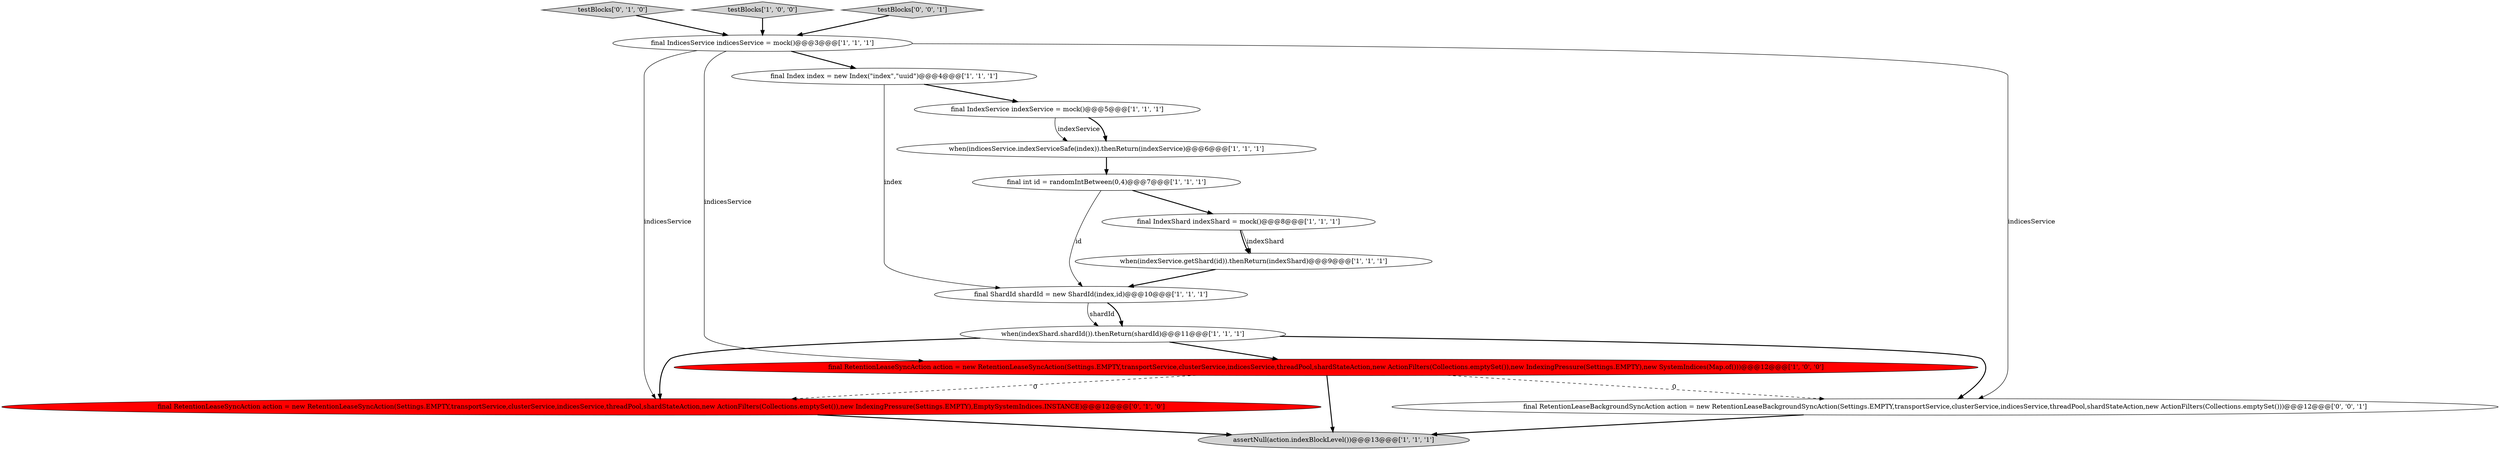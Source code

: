 digraph {
6 [style = filled, label = "final IndicesService indicesService = mock()@@@3@@@['1', '1', '1']", fillcolor = white, shape = ellipse image = "AAA0AAABBB1BBB"];
5 [style = filled, label = "final IndexService indexService = mock()@@@5@@@['1', '1', '1']", fillcolor = white, shape = ellipse image = "AAA0AAABBB1BBB"];
10 [style = filled, label = "final int id = randomIntBetween(0,4)@@@7@@@['1', '1', '1']", fillcolor = white, shape = ellipse image = "AAA0AAABBB1BBB"];
11 [style = filled, label = "assertNull(action.indexBlockLevel())@@@13@@@['1', '1', '1']", fillcolor = lightgray, shape = ellipse image = "AAA0AAABBB1BBB"];
13 [style = filled, label = "final RetentionLeaseSyncAction action = new RetentionLeaseSyncAction(Settings.EMPTY,transportService,clusterService,indicesService,threadPool,shardStateAction,new ActionFilters(Collections.emptySet()),new IndexingPressure(Settings.EMPTY),EmptySystemIndices.INSTANCE)@@@12@@@['0', '1', '0']", fillcolor = red, shape = ellipse image = "AAA1AAABBB2BBB"];
3 [style = filled, label = "final IndexShard indexShard = mock()@@@8@@@['1', '1', '1']", fillcolor = white, shape = ellipse image = "AAA0AAABBB1BBB"];
12 [style = filled, label = "testBlocks['0', '1', '0']", fillcolor = lightgray, shape = diamond image = "AAA0AAABBB2BBB"];
2 [style = filled, label = "final Index index = new Index(\"index\",\"uuid\")@@@4@@@['1', '1', '1']", fillcolor = white, shape = ellipse image = "AAA0AAABBB1BBB"];
9 [style = filled, label = "testBlocks['1', '0', '0']", fillcolor = lightgray, shape = diamond image = "AAA0AAABBB1BBB"];
15 [style = filled, label = "testBlocks['0', '0', '1']", fillcolor = lightgray, shape = diamond image = "AAA0AAABBB3BBB"];
0 [style = filled, label = "when(indicesService.indexServiceSafe(index)).thenReturn(indexService)@@@6@@@['1', '1', '1']", fillcolor = white, shape = ellipse image = "AAA0AAABBB1BBB"];
8 [style = filled, label = "final RetentionLeaseSyncAction action = new RetentionLeaseSyncAction(Settings.EMPTY,transportService,clusterService,indicesService,threadPool,shardStateAction,new ActionFilters(Collections.emptySet()),new IndexingPressure(Settings.EMPTY),new SystemIndices(Map.of()))@@@12@@@['1', '0', '0']", fillcolor = red, shape = ellipse image = "AAA1AAABBB1BBB"];
1 [style = filled, label = "when(indexService.getShard(id)).thenReturn(indexShard)@@@9@@@['1', '1', '1']", fillcolor = white, shape = ellipse image = "AAA0AAABBB1BBB"];
7 [style = filled, label = "when(indexShard.shardId()).thenReturn(shardId)@@@11@@@['1', '1', '1']", fillcolor = white, shape = ellipse image = "AAA0AAABBB1BBB"];
14 [style = filled, label = "final RetentionLeaseBackgroundSyncAction action = new RetentionLeaseBackgroundSyncAction(Settings.EMPTY,transportService,clusterService,indicesService,threadPool,shardStateAction,new ActionFilters(Collections.emptySet()))@@@12@@@['0', '0', '1']", fillcolor = white, shape = ellipse image = "AAA0AAABBB3BBB"];
4 [style = filled, label = "final ShardId shardId = new ShardId(index,id)@@@10@@@['1', '1', '1']", fillcolor = white, shape = ellipse image = "AAA0AAABBB1BBB"];
7->13 [style = bold, label=""];
1->4 [style = bold, label=""];
6->8 [style = solid, label="indicesService"];
3->1 [style = bold, label=""];
5->0 [style = solid, label="indexService"];
10->3 [style = bold, label=""];
15->6 [style = bold, label=""];
10->4 [style = solid, label="id"];
8->14 [style = dashed, label="0"];
7->8 [style = bold, label=""];
12->6 [style = bold, label=""];
13->11 [style = bold, label=""];
4->7 [style = bold, label=""];
9->6 [style = bold, label=""];
8->13 [style = dashed, label="0"];
6->2 [style = bold, label=""];
7->14 [style = bold, label=""];
6->13 [style = solid, label="indicesService"];
0->10 [style = bold, label=""];
3->1 [style = solid, label="indexShard"];
4->7 [style = solid, label="shardId"];
5->0 [style = bold, label=""];
2->4 [style = solid, label="index"];
6->14 [style = solid, label="indicesService"];
8->11 [style = bold, label=""];
14->11 [style = bold, label=""];
2->5 [style = bold, label=""];
}
